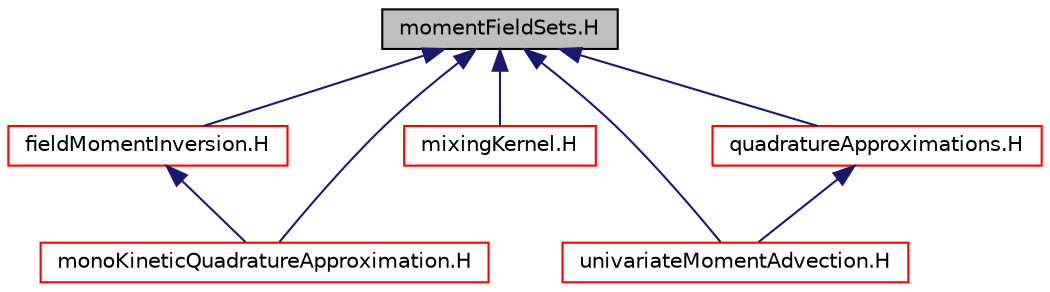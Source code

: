digraph "momentFieldSets.H"
{
  bgcolor="transparent";
  edge [fontname="Helvetica",fontsize="10",labelfontname="Helvetica",labelfontsize="10"];
  node [fontname="Helvetica",fontsize="10",shape=record];
  Node1 [label="momentFieldSets.H",height=0.2,width=0.4,color="black", fillcolor="grey75", style="filled", fontcolor="black"];
  Node1 -> Node2 [dir="back",color="midnightblue",fontsize="10",style="solid",fontname="Helvetica"];
  Node2 [label="fieldMomentInversion.H",height=0.2,width=0.4,color="red",URL="$a00284.html"];
  Node2 -> Node3 [dir="back",color="midnightblue",fontsize="10",style="solid",fontname="Helvetica"];
  Node3 [label="monoKineticQuadratureApproximation.H",height=0.2,width=0.4,color="red",URL="$a00394.html"];
  Node1 -> Node4 [dir="back",color="midnightblue",fontsize="10",style="solid",fontname="Helvetica"];
  Node4 [label="mixingKernel.H",height=0.2,width=0.4,color="red",URL="$a00371.html"];
  Node1 -> Node5 [dir="back",color="midnightblue",fontsize="10",style="solid",fontname="Helvetica"];
  Node5 [label="univariateMomentAdvection.H",height=0.2,width=0.4,color="red",URL="$a00565.html"];
  Node1 -> Node3 [dir="back",color="midnightblue",fontsize="10",style="solid",fontname="Helvetica"];
  Node1 -> Node6 [dir="back",color="midnightblue",fontsize="10",style="solid",fontname="Helvetica"];
  Node6 [label="quadratureApproximations.H",height=0.2,width=0.4,color="red",URL="$a00501.html"];
  Node6 -> Node5 [dir="back",color="midnightblue",fontsize="10",style="solid",fontname="Helvetica"];
}
